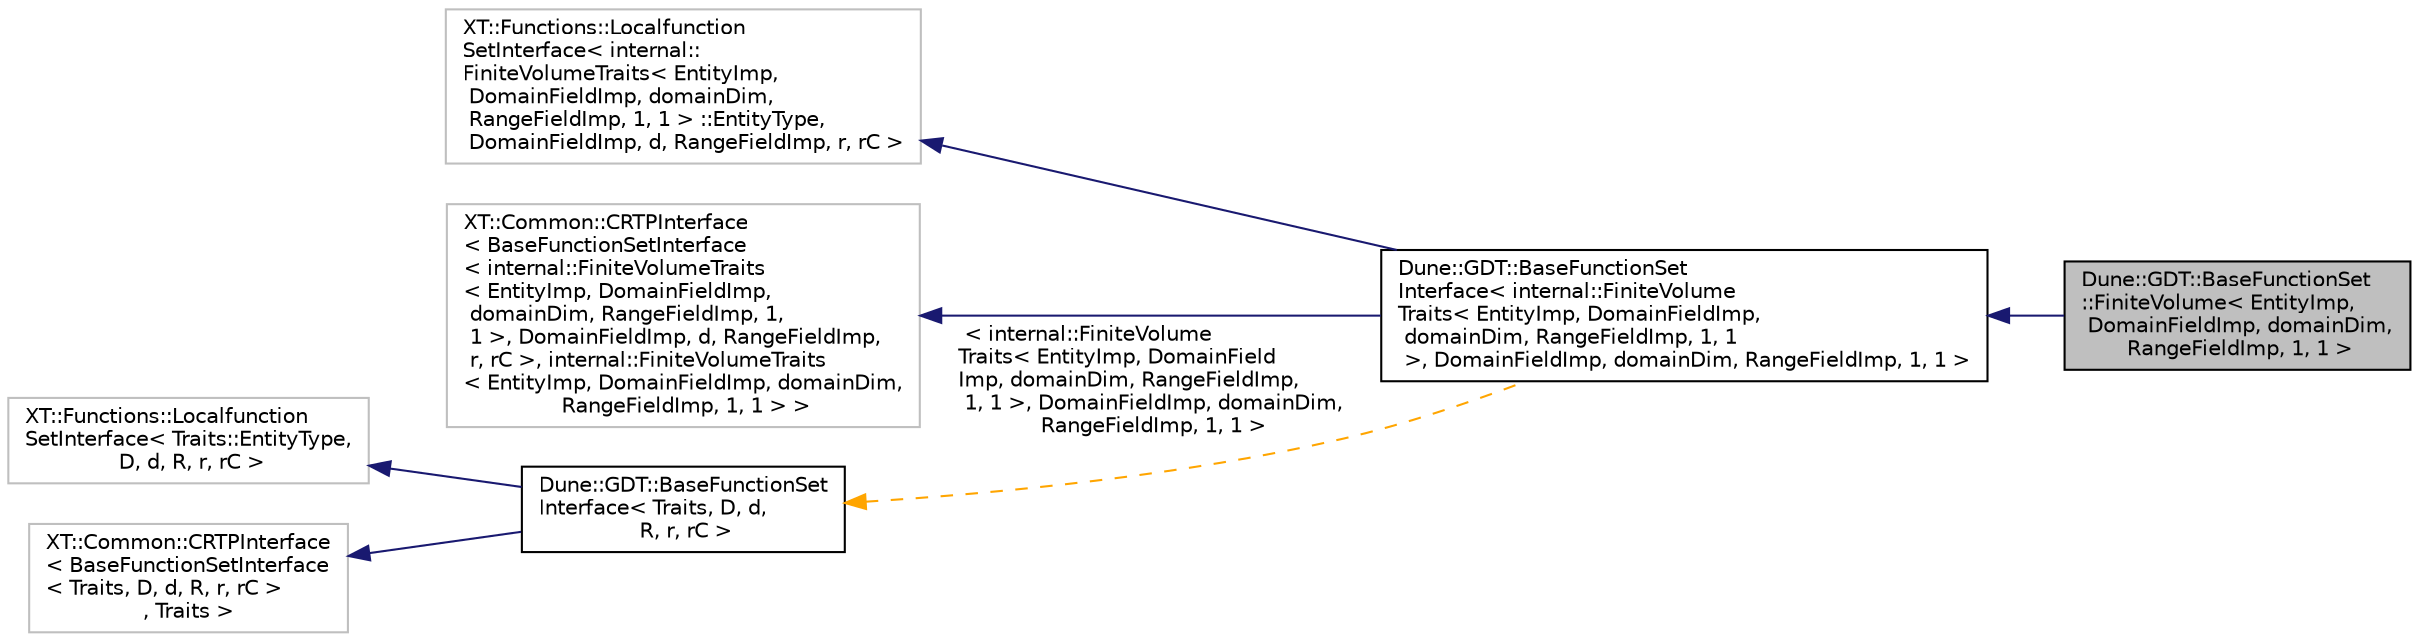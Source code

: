 digraph "Dune::GDT::BaseFunctionSet::FiniteVolume&lt; EntityImp, DomainFieldImp, domainDim, RangeFieldImp, 1, 1 &gt;"
{
  edge [fontname="Helvetica",fontsize="10",labelfontname="Helvetica",labelfontsize="10"];
  node [fontname="Helvetica",fontsize="10",shape=record];
  rankdir="LR";
  Node0 [label="Dune::GDT::BaseFunctionSet\l::FiniteVolume\< EntityImp,\l DomainFieldImp, domainDim,\l RangeFieldImp, 1, 1 \>",height=0.2,width=0.4,color="black", fillcolor="grey75", style="filled", fontcolor="black"];
  Node1 -> Node0 [dir="back",color="midnightblue",fontsize="10",style="solid",fontname="Helvetica"];
  Node1 [label="Dune::GDT::BaseFunctionSet\lInterface\< internal::FiniteVolume\lTraits\< EntityImp, DomainFieldImp,\l domainDim, RangeFieldImp, 1, 1\l \>, DomainFieldImp, domainDim, RangeFieldImp, 1, 1 \>",height=0.2,width=0.4,color="black", fillcolor="white", style="filled",URL="$a02449.html"];
  Node2 -> Node1 [dir="back",color="midnightblue",fontsize="10",style="solid",fontname="Helvetica"];
  Node2 [label="XT::Functions::Localfunction\lSetInterface\< internal::\lFiniteVolumeTraits\< EntityImp,\l DomainFieldImp, domainDim,\l RangeFieldImp, 1, 1 \> ::EntityType,\l DomainFieldImp, d, RangeFieldImp, r, rC \>",height=0.2,width=0.4,color="grey75", fillcolor="white", style="filled"];
  Node3 -> Node1 [dir="back",color="midnightblue",fontsize="10",style="solid",fontname="Helvetica"];
  Node3 [label="XT::Common::CRTPInterface\l\< BaseFunctionSetInterface\l\< internal::FiniteVolumeTraits\l\< EntityImp, DomainFieldImp,\l domainDim, RangeFieldImp, 1,\l 1 \>, DomainFieldImp, d, RangeFieldImp,\l r, rC \>, internal::FiniteVolumeTraits\l\< EntityImp, DomainFieldImp, domainDim,\l RangeFieldImp, 1, 1 \> \>",height=0.2,width=0.4,color="grey75", fillcolor="white", style="filled"];
  Node4 -> Node1 [dir="back",color="orange",fontsize="10",style="dashed",label=" \< internal::FiniteVolume\lTraits\< EntityImp, DomainField\lImp, domainDim, RangeFieldImp,\l 1, 1 \>, DomainFieldImp, domainDim,\l RangeFieldImp, 1, 1 \>" ,fontname="Helvetica"];
  Node4 [label="Dune::GDT::BaseFunctionSet\lInterface\< Traits, D, d,\l R, r, rC \>",height=0.2,width=0.4,color="black", fillcolor="white", style="filled",URL="$a02449.html",tooltip="The purpose of this interface is just to be used for template matching and to allow for access to the..."];
  Node5 -> Node4 [dir="back",color="midnightblue",fontsize="10",style="solid",fontname="Helvetica"];
  Node5 [label="XT::Functions::Localfunction\lSetInterface\< Traits::EntityType,\l D, d, R, r, rC \>",height=0.2,width=0.4,color="grey75", fillcolor="white", style="filled"];
  Node6 -> Node4 [dir="back",color="midnightblue",fontsize="10",style="solid",fontname="Helvetica"];
  Node6 [label="XT::Common::CRTPInterface\l\< BaseFunctionSetInterface\l\< Traits, D, d, R, r, rC \>\l, Traits \>",height=0.2,width=0.4,color="grey75", fillcolor="white", style="filled"];
}
